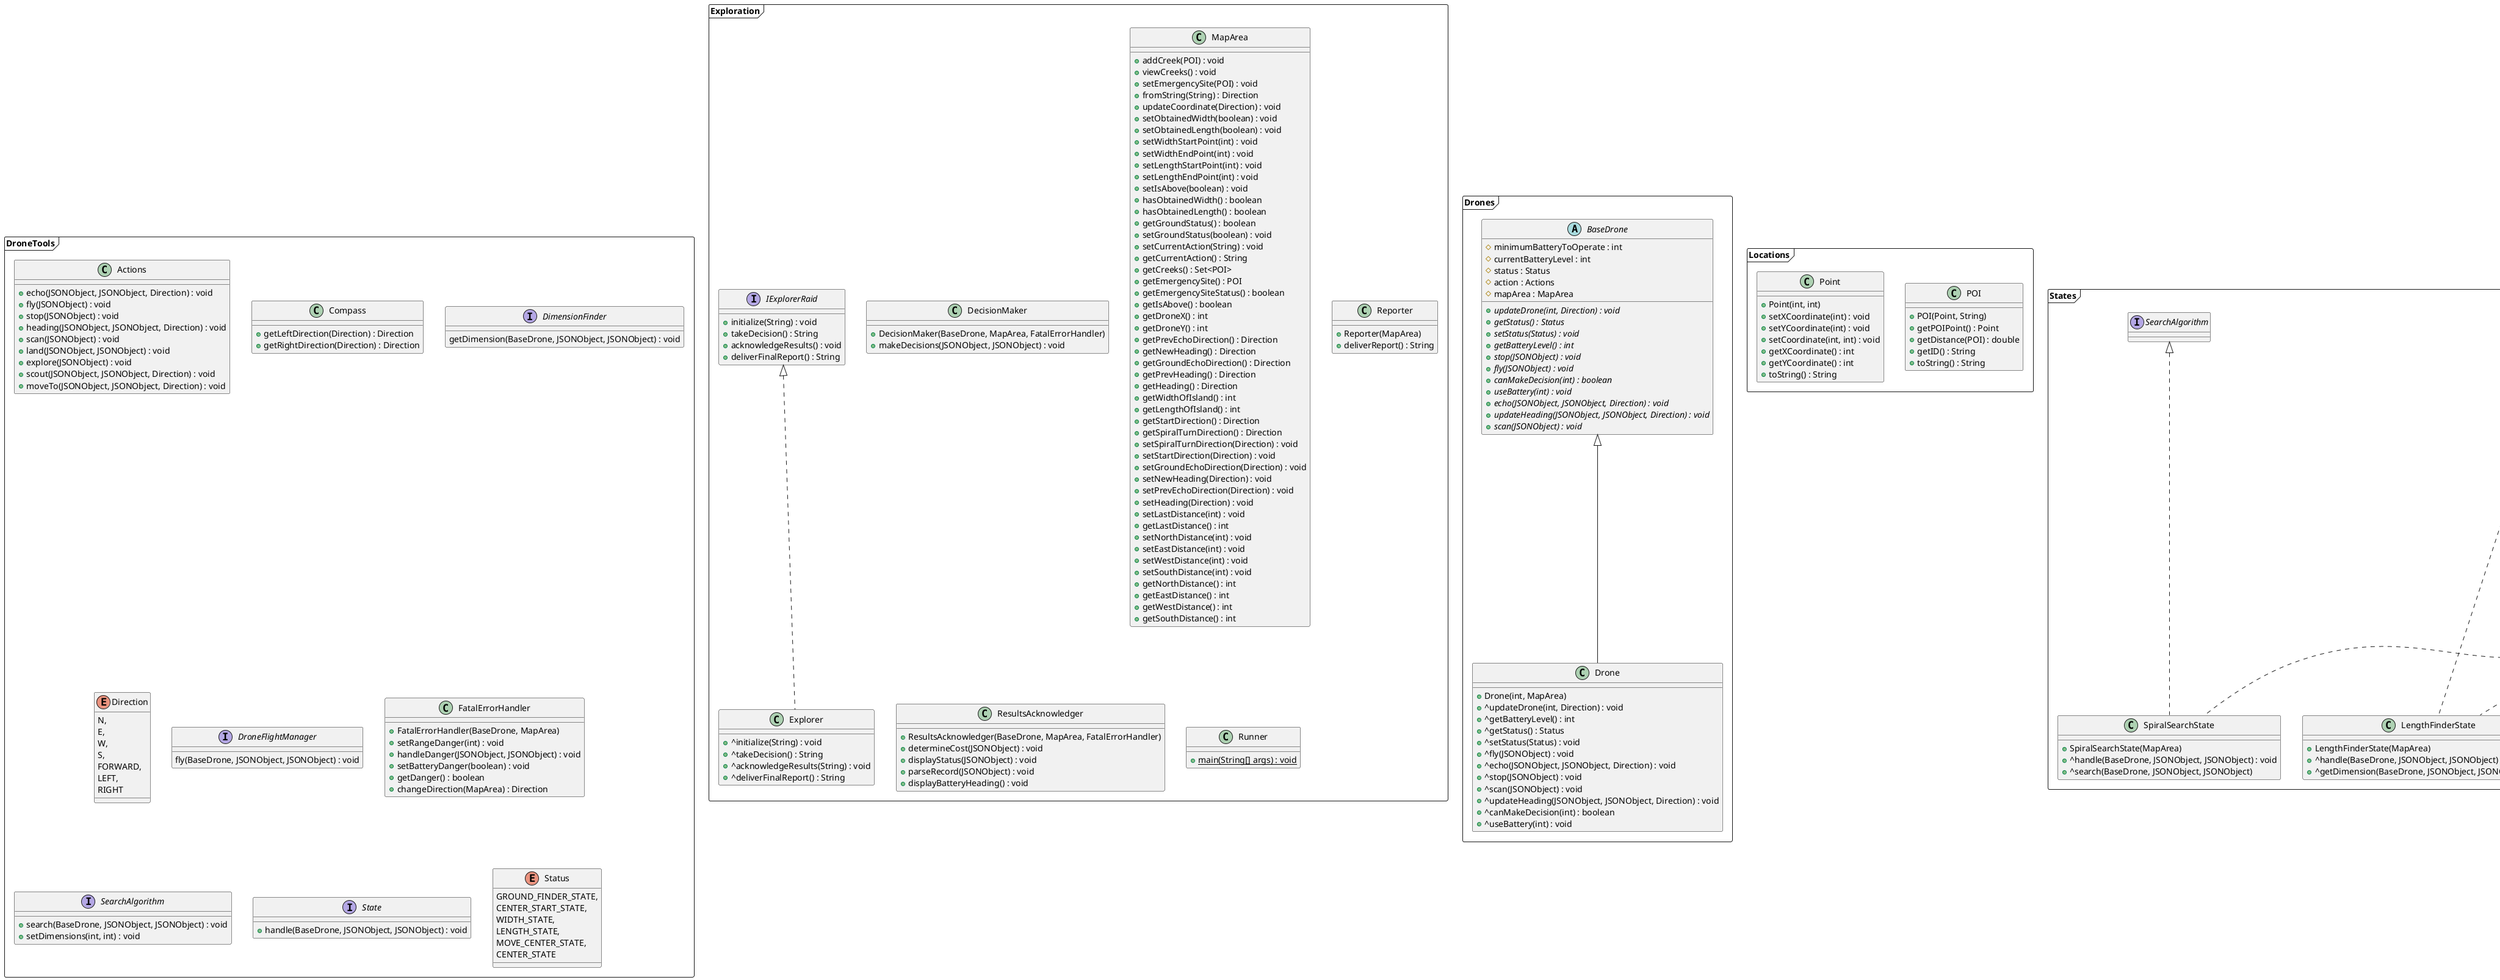 @startuml "Class Diagram"

package DroneTools <<Frame>> {
    class Actions {
        + echo(JSONObject, JSONObject, Direction) : void
        + fly(JSONObject) : void
        + stop(JSONObject) : void
        + heading(JSONObject, JSONObject, Direction) : void
        + scan(JSONObject) : void
        + land(JSONObject, JSONObject) : void
        + explore(JSONObject) : void
        + scout(JSONObject, JSONObject, Direction) : void
        + moveTo(JSONObject, JSONObject, Direction) : void
    }

    class Compass {
        + getLeftDirection(Direction) : Direction
        + getRightDirection(Direction) : Direction
    }

    interface DimensionFinder {
        getDimension(BaseDrone, JSONObject, JSONObject) : void
    }

    enum Direction {
        N,
        E,
        W,
        S,
        FORWARD,
        LEFT,
        RIGHT
    }
    
    interface DroneFlightManager {
        fly(BaseDrone, JSONObject, JSONObject) : void
    }

    class FatalErrorHandler {
        + FatalErrorHandler(BaseDrone, MapArea)
        + setRangeDanger(int) : void
        + handleDanger(JSONObject, JSONObject) : void
        + setBatteryDanger(boolean) : void
        + getDanger() : boolean
        + changeDirection(MapArea) : Direction
    }

    interface SearchAlgorithm {
        + search(BaseDrone, JSONObject, JSONObject) : void
        + setDimensions(int, int) : void
    }

    interface State {
        + handle(BaseDrone, JSONObject, JSONObject) : void
    }

    enum Status {
        GROUND_FINDER_STATE,
        CENTER_START_STATE,
        WIDTH_STATE,
        LENGTH_STATE,
        MOVE_CENTER_STATE,
        CENTER_STATE
    }
}

package Drones <<Frame>> {
    abstract class BaseDrone {
        # minimumBatteryToOperate : int
        # currentBatteryLevel : int
        # status : Status
        # action : Actions
        # mapArea : MapArea
        + {abstract} updateDrone(int, Direction) : void
        + {abstract} getStatus() : Status
        + {abstract} setStatus(Status) : void
        + {abstract} getBatteryLevel() : int
        + {abstract} stop(JSONObject) : void
        + {abstract} fly(JSONObject) : void
        + {abstract} canMakeDecision(int) : boolean
        + {abstract} useBattery(int) : void
        + {abstract} echo(JSONObject, JSONObject, Direction) : void
        + {abstract} updateHeading(JSONObject, JSONObject, Direction) : void
        + {abstract} scan(JSONObject) : void
    }

    class Drone extends BaseDrone {
        + Drone(int, MapArea)
        + ^updateDrone(int, Direction) : void
        + ^getBatteryLevel() : int
        + ^getStatus() : Status
        + ^setStatus(Status) : void
        + ^fly(JSONObject) : void
        + ^echo(JSONObject, JSONObject, Direction) : void
        + ^stop(JSONObject) : void
        + ^scan(JSONObject) : void
        + ^updateHeading(JSONObject, JSONObject, Direction) : void
        + ^canMakeDecision(int) : boolean
        + ^useBattery(int) : void
    }
}

package Exploration <<Frame>> {
    class DecisionMaker {
        + DecisionMaker(BaseDrone, MapArea, FatalErrorHandler)
        + makeDecisions(JSONObject, JSONObject) : void
    }

    class Explorer implements IExplorerRaid {
        + ^initialize(String) : void
        + ^takeDecision() : String
        + ^acknowledgeResults(String) : void
        + ^deliverFinalReport() : String
    }

    class MapArea {
        + addCreek(POI) : void
        + viewCreeks() : void
        + setEmergencySite(POI) : void
        + fromString(String) : Direction
        + updateCoordinate(Direction) : void
        + setObtainedWidth(boolean) : void
        + setObtainedLength(boolean) : void
        + setWidthStartPoint(int) : void
        + setWidthEndPoint(int) : void
        + setLengthStartPoint(int) : void
        + setLengthEndPoint(int) : void
        + setIsAbove(boolean) : void
        + hasObtainedWidth() : boolean
        + hasObtainedLength() : boolean
        + getGroundStatus() : boolean
        + setGroundStatus(boolean) : void
        + setCurrentAction(String) : void
        + getCurrentAction() : String
        + getCreeks() : Set<POI>
        + getEmergencySite() : POI
        + getEmergencySiteStatus() : boolean
        + getIsAbove() : boolean
        + getDroneX() : int
        + getDroneY() : int
        + getPrevEchoDirection() : Direction
        + getNewHeading() : Direction
        + getGroundEchoDirection() : Direction
        + getPrevHeading() : Direction
        + getHeading() : Direction
        + getWidthOfIsland() : int
        + getLengthOfIsland() : int
        + getStartDirection() : Direction
        + getSpiralTurnDirection() : Direction
        + setSpiralTurnDirection(Direction) : void
        + setStartDirection(Direction) : void
        + setGroundEchoDirection(Direction) : void
        + setNewHeading(Direction) : void
        + setPrevEchoDirection(Direction) : void
        + setHeading(Direction) : void
        + setLastDistance(int) : void
        + getLastDistance() : int
        + setNorthDistance(int) : void
        + setEastDistance(int) : void
        + setWestDistance(int) : void
        + setSouthDistance(int) : void
        + getNorthDistance() : int
        + getEastDistance() : int
        + getWestDistance() : int
        + getSouthDistance() : int
    }

    class Reporter {
        + Reporter(MapArea)
        + deliverReport() : String

    }

    class ResultsAcknowledger {
        + ResultsAcknowledger(BaseDrone, MapArea, FatalErrorHandler)
        + determineCost(JSONObject) : void
        + displayStatus(JSONObject) : void
        + parseRecord(JSONObject) : void
        + displayBatteryHeading() : void

    }

    class Runner {
        + {static} main(String[] args) : void
    }

    interface IExplorerRaid {
        + initialize(String) : void
        + takeDecision() : String
        + acknowledgeResults() : void
        + deliverFinalReport() : String
    }
}

package Locations <<Frame>> {
    class POI {
        + POI(Point, String)
        + getPOIPoint() : Point
        + getDistance(POI) : double
        + getID() : String
        + toString() : String
    }
    
    class Point {
        + Point(int, int)
        + setXCoordinate(int) : void
        + setYCoordinate(int) : void
        + setCoordinate(int, int) : void
        + getXCoordinate() : int
        + getYCoordinate() : int
        + toString() : String
    }
}

package States <<Frame>> {
    class CenterStartHandlerState implements DroneFlightManager, State {
        + CenterStartHandlerState(MapArea)
        + ^handle(BaseDrone, JSONObject, JSONObject) : void
        + ^fly(BaseDrone, JSONObject, JSONObject) : void
    }

    class GroundFinderState implements DroneFlightManager, State {
        + GroundFinderState(MapArea)
        + ^handle(BaseDrone, JSONObject, JSONObject) : void
        + ^fly(BaseDrone, JSONObject, JSONObject) : void
    }

    class LengthFinderState implements DimensionFinder, State {
        + LengthFinderState(MapArea)
        + ^handle(BaseDrone, JSONObject, JSONObject) : void
        + ^getDimension(BaseDrone, JSONObject, JSONObject) : void
    }

    class ReachCenterState implements DroneFlightManager, State {
        + ReachCenterState(MapArea)
        + ^handle(BaseDrone, JSONObject, JSONObject) : void
        + ^fly(BaseDrone, JSONObject, JSONObject) : void
    }

    class SpiralSearchState implements SearchAlgorithm, State {
        + SpiralSearchState(MapArea)
        + ^handle(BaseDrone, JSONObject, JSONObject) : void
        + ^search(BaseDrone, JSONObject, JSONObject)
    }

    class WidthFinderState implements DimensionFinder, State {
        + WidthFinderState(MapArea)
        + ^handle(BaseDrone, JSONObject, JSONObject) : void
        + ^getDimension(BaseDrone, JSONObject, JSONObject) : void
    }
    
}

@enduml